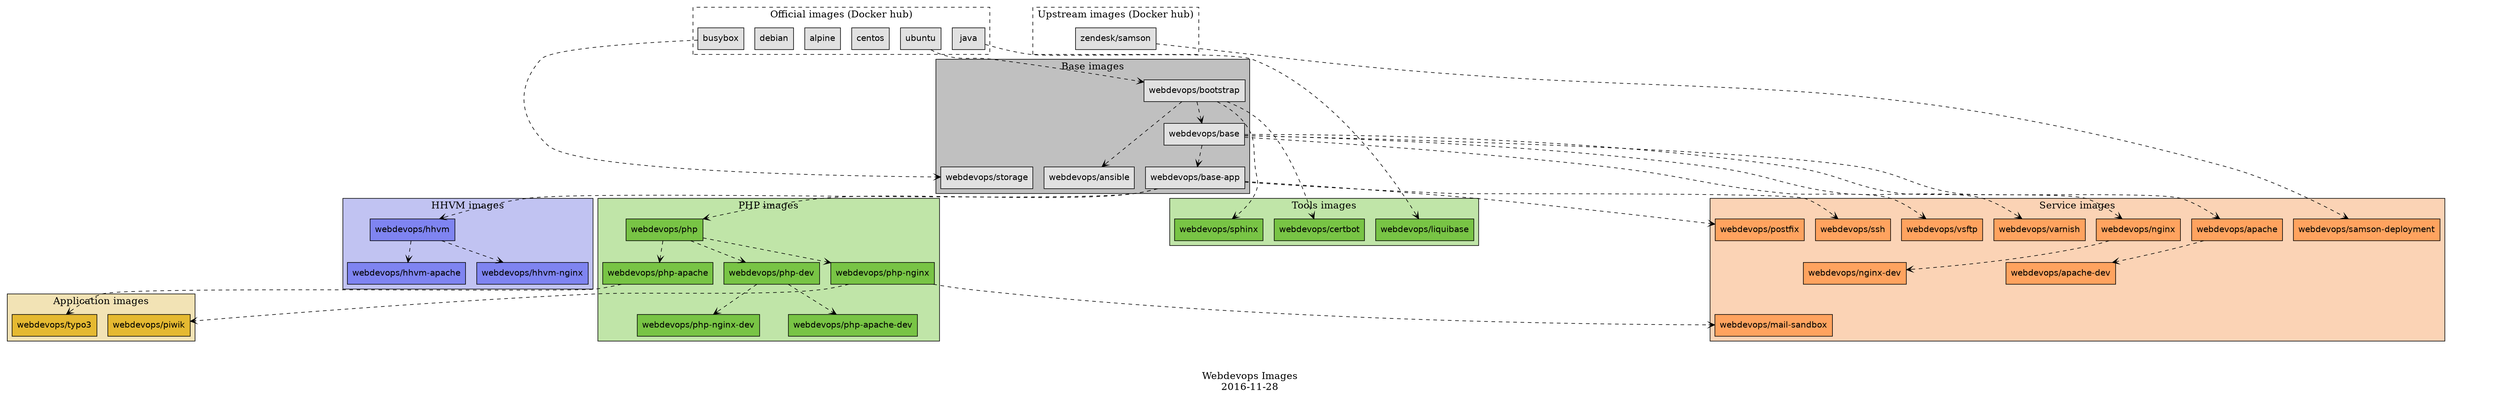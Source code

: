 digraph webdevops {
	graph [bgcolor=white fontcolor=black fontsize=16 rankdir=TP]
	node [color=white fillcolor="#E1E1E1" fontcolor=black fontname=Helvetica shape=box style=filled]
	edge [arrowhead=open color=black fontcolor=white fontname=Courier fontsize=12 style=dashed]
	label = "\n\nWebdevops Images\n2016-11-28"
	newrank=true;
		subgraph cluster_php {
			graph [fillcolor="#c0e5a8" style=filled]
			node [color=black fillcolor="#78c445" fontcolor=black fontname=Helvetica shape=box style=filled]
			label = "PHP images"
					"webdevops/php-dev" -> "webdevops/php-nginx-dev"
					"webdevops/php" -> "webdevops/php-nginx"
					"webdevops/php-dev" -> "webdevops/php-apache-dev"
				"webdevops/php"
					"webdevops/php" -> "webdevops/php-apache"
					"webdevops/php" -> "webdevops/php-dev"
		}
		subgraph cluster_service {
			graph [fillcolor="#fbd3b5" style=filled]
			node [color=black fillcolor="#ffa35f" fontcolor=black fontname=Helvetica shape=box style=filled]
			label = "Service images"
				"webdevops/varnish"
					"webdevops/nginx" -> "webdevops/nginx-dev"
				"webdevops/ssh"
				"webdevops/mail-sandbox"
				"webdevops/vsftp"
				"webdevops/nginx"
				"webdevops/apache"
				"webdevops/samson-deployment"
					"webdevops/apache" -> "webdevops/apache-dev"
				"webdevops/postfix"
		}
		subgraph cluster_official {
			graph [fillcolor=gray style=dashed]
			node [color=black fillcolor="#e1e1e1" fontcolor=black fontname=Helvetica shape=box style=filled]
			label = "Official images (Docker hub)"
				busybox
				centos
				java
				ubuntu
				debian
				alpine
		}
		subgraph cluster_application {
			graph [fillcolor="#f2e3b5" style=filled]
			node [color=black fillcolor="#e5b931" fontcolor=black fontname=Helvetica shape=box style=filled]
			label = "Application images"
				"webdevops/typo3"
				"webdevops/piwik"
		}
		subgraph cluster_base {
			graph [fillcolor=gray style=filled]
			node [color=black fillcolor="#e1e1e1" fontcolor=black fontname=Helvetica shape=box style=filled]
			label = "Base images"
					"webdevops/bootstrap" -> "webdevops/ansible"
					"webdevops/base" -> "webdevops/base-app"
				"webdevops/storage"
				"webdevops/bootstrap"
					"webdevops/bootstrap" -> "webdevops/base"
		}
		subgraph cluster_upstream {
			graph [fillcolor=gray style=dashed]
			node [color=black fillcolor="#e1e1e1" fontcolor=black fontname=Helvetica shape=box style=filled]
			label = "Upstream images (Docker hub)"
				"zendesk/samson"
		}
		subgraph cluster_hhvm {
			graph [fillcolor="#c1c3f2" style=filled]
			node [color=black fillcolor="#7f84f1" fontcolor=black fontname=Helvetica shape=box style=filled]
			label = "HHVM images"
					"webdevops/hhvm" -> "webdevops/hhvm-nginx"
					"webdevops/hhvm" -> "webdevops/hhvm-apache"
				"webdevops/hhvm"
		}
		subgraph cluster_tools {
			graph [fillcolor="#c0e5a8" style=filled]
			node [color=black fillcolor="#78c445" fontcolor=black fontname=Helvetica shape=box style=filled]
			label = "Tools images"
				"webdevops/sphinx"
				"webdevops/liquibase"
				"webdevops/certbot"
		}
		subgraph "cluster_php-dev" {
			graph [fillcolor="#c0e5a8" style=filled]
			node [color=black fillcolor="#78c445" fontcolor=black fontname=Helvetica shape=box style=filled]
			label = "PHP development images"
		}
			"webdevops/base-app" -> "webdevops/php"
			"webdevops/php-apache" -> "webdevops/typo3"
			"webdevops/base-app" -> "webdevops/ssh"
			"webdevops/php-nginx" -> "webdevops/mail-sandbox"
			"webdevops/base-app" -> "webdevops/postfix"
			"webdevops/base" -> "webdevops/apache"
			busybox -> "webdevops/storage"
			"webdevops/base" -> "webdevops/nginx"
			"webdevops/base" -> "webdevops/vsftp"
			java -> "webdevops/liquibase"
			ubuntu -> "webdevops/bootstrap"
			"webdevops/bootstrap" -> "webdevops/sphinx"
			"webdevops/php-nginx" -> "webdevops/piwik"
			"webdevops/base" -> "webdevops/varnish"
			"zendesk/samson" -> "webdevops/samson-deployment"
			"webdevops/bootstrap" -> "webdevops/certbot"
			"webdevops/base-app" -> "webdevops/hhvm"
	{ "busybox" -> "webdevops/ansible" [style=invis] }
	{ "busybox" -> "webdevops/base-app" [style=invis] }
	{ "busybox" -> "webdevops/storage" [style=invis] }
	{ "busybox" -> "webdevops/bootstrap" [style=invis] }
	{ "busybox" -> "webdevops/base" [style=invis] }
	{ "centos" -> "webdevops/ansible" [style=invis] }
	{ "centos" -> "webdevops/base-app" [style=invis] }
	{ "centos" -> "webdevops/storage" [style=invis] }
	{ "centos" -> "webdevops/bootstrap" [style=invis] }
	{ "centos" -> "webdevops/base" [style=invis] }
	{ "zendesk/samson" -> "webdevops/ansible" [style=invis] }
	{ "zendesk/samson" -> "webdevops/base-app" [style=invis] }
	{ "zendesk/samson" -> "webdevops/storage" [style=invis] }
	{ "zendesk/samson" -> "webdevops/bootstrap" [style=invis] }
	{ "zendesk/samson" -> "webdevops/base" [style=invis] }
	{ "java" -> "webdevops/ansible" [style=invis] }
	{ "java" -> "webdevops/base-app" [style=invis] }
	{ "java" -> "webdevops/storage" [style=invis] }
	{ "java" -> "webdevops/bootstrap" [style=invis] }
	{ "java" -> "webdevops/base" [style=invis] }
	{ "ubuntu" -> "webdevops/ansible" [style=invis] }
	{ "ubuntu" -> "webdevops/base-app" [style=invis] }
	{ "ubuntu" -> "webdevops/storage" [style=invis] }
	{ "ubuntu" -> "webdevops/bootstrap" [style=invis] }
	{ "ubuntu" -> "webdevops/base" [style=invis] }
	{ "debian" -> "webdevops/ansible" [style=invis] }
	{ "debian" -> "webdevops/base-app" [style=invis] }
	{ "debian" -> "webdevops/storage" [style=invis] }
	{ "debian" -> "webdevops/bootstrap" [style=invis] }
	{ "debian" -> "webdevops/base" [style=invis] }
	{ "alpine" -> "webdevops/ansible" [style=invis] }
	{ "alpine" -> "webdevops/base-app" [style=invis] }
	{ "alpine" -> "webdevops/storage" [style=invis] }
	{ "alpine" -> "webdevops/bootstrap" [style=invis] }
	{ "alpine" -> "webdevops/base" [style=invis] }
	{ "webdevops/ansible" -> "webdevops/typo3" [style=invis] }
	{ "webdevops/ansible" -> "webdevops/php-nginx-dev" [style=invis] }
	{ "webdevops/ansible" -> "webdevops/piwik" [style=invis] }
	{ "webdevops/ansible" -> "webdevops/php-nginx" [style=invis] }
	{ "webdevops/ansible" -> "webdevops/sphinx" [style=invis] }
	{ "webdevops/ansible" -> "webdevops/varnish" [style=invis] }
	{ "webdevops/ansible" -> "webdevops/nginx-dev" [style=invis] }
	{ "webdevops/ansible" -> "webdevops/ssh" [style=invis] }
	{ "webdevops/ansible" -> "webdevops/mail-sandbox" [style=invis] }
	{ "webdevops/ansible" -> "webdevops/vsftp" [style=invis] }
	{ "webdevops/ansible" -> "webdevops/nginx" [style=invis] }
	{ "webdevops/ansible" -> "webdevops/apache" [style=invis] }
	{ "webdevops/ansible" -> "webdevops/hhvm-nginx" [style=invis] }
	{ "webdevops/ansible" -> "webdevops/php-apache-dev" [style=invis] }
	{ "webdevops/ansible" -> "webdevops/php" [style=invis] }
	{ "webdevops/ansible" -> "webdevops/php-apache" [style=invis] }
	{ "webdevops/ansible" -> "webdevops/php-dev" [style=invis] }
	{ "webdevops/ansible" -> "webdevops/samson-deployment" [style=invis] }
	{ "webdevops/ansible" -> "webdevops/apache-dev" [style=invis] }
	{ "webdevops/ansible" -> "webdevops/hhvm-apache" [style=invis] }
	{ "webdevops/ansible" -> "webdevops/postfix" [style=invis] }
	{ "webdevops/ansible" -> "webdevops/liquibase" [style=invis] }
	{ "webdevops/ansible" -> "webdevops/hhvm" [style=invis] }
	{ "webdevops/ansible" -> "webdevops/certbot" [style=invis] }
	{ "webdevops/base-app" -> "webdevops/typo3" [style=invis] }
	{ "webdevops/base-app" -> "webdevops/php-nginx-dev" [style=invis] }
	{ "webdevops/base-app" -> "webdevops/piwik" [style=invis] }
	{ "webdevops/base-app" -> "webdevops/php-nginx" [style=invis] }
	{ "webdevops/base-app" -> "webdevops/sphinx" [style=invis] }
	{ "webdevops/base-app" -> "webdevops/varnish" [style=invis] }
	{ "webdevops/base-app" -> "webdevops/nginx-dev" [style=invis] }
	{ "webdevops/base-app" -> "webdevops/ssh" [style=invis] }
	{ "webdevops/base-app" -> "webdevops/mail-sandbox" [style=invis] }
	{ "webdevops/base-app" -> "webdevops/vsftp" [style=invis] }
	{ "webdevops/base-app" -> "webdevops/nginx" [style=invis] }
	{ "webdevops/base-app" -> "webdevops/apache" [style=invis] }
	{ "webdevops/base-app" -> "webdevops/hhvm-nginx" [style=invis] }
	{ "webdevops/base-app" -> "webdevops/php-apache-dev" [style=invis] }
	{ "webdevops/base-app" -> "webdevops/php" [style=invis] }
	{ "webdevops/base-app" -> "webdevops/php-apache" [style=invis] }
	{ "webdevops/base-app" -> "webdevops/php-dev" [style=invis] }
	{ "webdevops/base-app" -> "webdevops/samson-deployment" [style=invis] }
	{ "webdevops/base-app" -> "webdevops/apache-dev" [style=invis] }
	{ "webdevops/base-app" -> "webdevops/hhvm-apache" [style=invis] }
	{ "webdevops/base-app" -> "webdevops/postfix" [style=invis] }
	{ "webdevops/base-app" -> "webdevops/liquibase" [style=invis] }
	{ "webdevops/base-app" -> "webdevops/hhvm" [style=invis] }
	{ "webdevops/base-app" -> "webdevops/certbot" [style=invis] }
	{ "webdevops/storage" -> "webdevops/typo3" [style=invis] }
	{ "webdevops/storage" -> "webdevops/php-nginx-dev" [style=invis] }
	{ "webdevops/storage" -> "webdevops/piwik" [style=invis] }
	{ "webdevops/storage" -> "webdevops/php-nginx" [style=invis] }
	{ "webdevops/storage" -> "webdevops/sphinx" [style=invis] }
	{ "webdevops/storage" -> "webdevops/varnish" [style=invis] }
	{ "webdevops/storage" -> "webdevops/nginx-dev" [style=invis] }
	{ "webdevops/storage" -> "webdevops/ssh" [style=invis] }
	{ "webdevops/storage" -> "webdevops/mail-sandbox" [style=invis] }
	{ "webdevops/storage" -> "webdevops/vsftp" [style=invis] }
	{ "webdevops/storage" -> "webdevops/nginx" [style=invis] }
	{ "webdevops/storage" -> "webdevops/apache" [style=invis] }
	{ "webdevops/storage" -> "webdevops/hhvm-nginx" [style=invis] }
	{ "webdevops/storage" -> "webdevops/php-apache-dev" [style=invis] }
	{ "webdevops/storage" -> "webdevops/php" [style=invis] }
	{ "webdevops/storage" -> "webdevops/php-apache" [style=invis] }
	{ "webdevops/storage" -> "webdevops/php-dev" [style=invis] }
	{ "webdevops/storage" -> "webdevops/samson-deployment" [style=invis] }
	{ "webdevops/storage" -> "webdevops/apache-dev" [style=invis] }
	{ "webdevops/storage" -> "webdevops/hhvm-apache" [style=invis] }
	{ "webdevops/storage" -> "webdevops/postfix" [style=invis] }
	{ "webdevops/storage" -> "webdevops/liquibase" [style=invis] }
	{ "webdevops/storage" -> "webdevops/hhvm" [style=invis] }
	{ "webdevops/storage" -> "webdevops/certbot" [style=invis] }
	{ "webdevops/bootstrap" -> "webdevops/typo3" [style=invis] }
	{ "webdevops/bootstrap" -> "webdevops/php-nginx-dev" [style=invis] }
	{ "webdevops/bootstrap" -> "webdevops/piwik" [style=invis] }
	{ "webdevops/bootstrap" -> "webdevops/php-nginx" [style=invis] }
	{ "webdevops/bootstrap" -> "webdevops/sphinx" [style=invis] }
	{ "webdevops/bootstrap" -> "webdevops/varnish" [style=invis] }
	{ "webdevops/bootstrap" -> "webdevops/nginx-dev" [style=invis] }
	{ "webdevops/bootstrap" -> "webdevops/ssh" [style=invis] }
	{ "webdevops/bootstrap" -> "webdevops/mail-sandbox" [style=invis] }
	{ "webdevops/bootstrap" -> "webdevops/vsftp" [style=invis] }
	{ "webdevops/bootstrap" -> "webdevops/nginx" [style=invis] }
	{ "webdevops/bootstrap" -> "webdevops/apache" [style=invis] }
	{ "webdevops/bootstrap" -> "webdevops/hhvm-nginx" [style=invis] }
	{ "webdevops/bootstrap" -> "webdevops/php-apache-dev" [style=invis] }
	{ "webdevops/bootstrap" -> "webdevops/php" [style=invis] }
	{ "webdevops/bootstrap" -> "webdevops/php-apache" [style=invis] }
	{ "webdevops/bootstrap" -> "webdevops/php-dev" [style=invis] }
	{ "webdevops/bootstrap" -> "webdevops/samson-deployment" [style=invis] }
	{ "webdevops/bootstrap" -> "webdevops/apache-dev" [style=invis] }
	{ "webdevops/bootstrap" -> "webdevops/hhvm-apache" [style=invis] }
	{ "webdevops/bootstrap" -> "webdevops/postfix" [style=invis] }
	{ "webdevops/bootstrap" -> "webdevops/liquibase" [style=invis] }
	{ "webdevops/bootstrap" -> "webdevops/hhvm" [style=invis] }
	{ "webdevops/bootstrap" -> "webdevops/certbot" [style=invis] }
	{ "webdevops/base" -> "webdevops/typo3" [style=invis] }
	{ "webdevops/base" -> "webdevops/php-nginx-dev" [style=invis] }
	{ "webdevops/base" -> "webdevops/piwik" [style=invis] }
	{ "webdevops/base" -> "webdevops/php-nginx" [style=invis] }
	{ "webdevops/base" -> "webdevops/sphinx" [style=invis] }
	{ "webdevops/base" -> "webdevops/varnish" [style=invis] }
	{ "webdevops/base" -> "webdevops/nginx-dev" [style=invis] }
	{ "webdevops/base" -> "webdevops/ssh" [style=invis] }
	{ "webdevops/base" -> "webdevops/mail-sandbox" [style=invis] }
	{ "webdevops/base" -> "webdevops/vsftp" [style=invis] }
	{ "webdevops/base" -> "webdevops/nginx" [style=invis] }
	{ "webdevops/base" -> "webdevops/apache" [style=invis] }
	{ "webdevops/base" -> "webdevops/hhvm-nginx" [style=invis] }
	{ "webdevops/base" -> "webdevops/php-apache-dev" [style=invis] }
	{ "webdevops/base" -> "webdevops/php" [style=invis] }
	{ "webdevops/base" -> "webdevops/php-apache" [style=invis] }
	{ "webdevops/base" -> "webdevops/php-dev" [style=invis] }
	{ "webdevops/base" -> "webdevops/samson-deployment" [style=invis] }
	{ "webdevops/base" -> "webdevops/apache-dev" [style=invis] }
	{ "webdevops/base" -> "webdevops/hhvm-apache" [style=invis] }
	{ "webdevops/base" -> "webdevops/postfix" [style=invis] }
	{ "webdevops/base" -> "webdevops/liquibase" [style=invis] }
	{ "webdevops/base" -> "webdevops/hhvm" [style=invis] }
	{ "webdevops/base" -> "webdevops/certbot" [style=invis] }
}